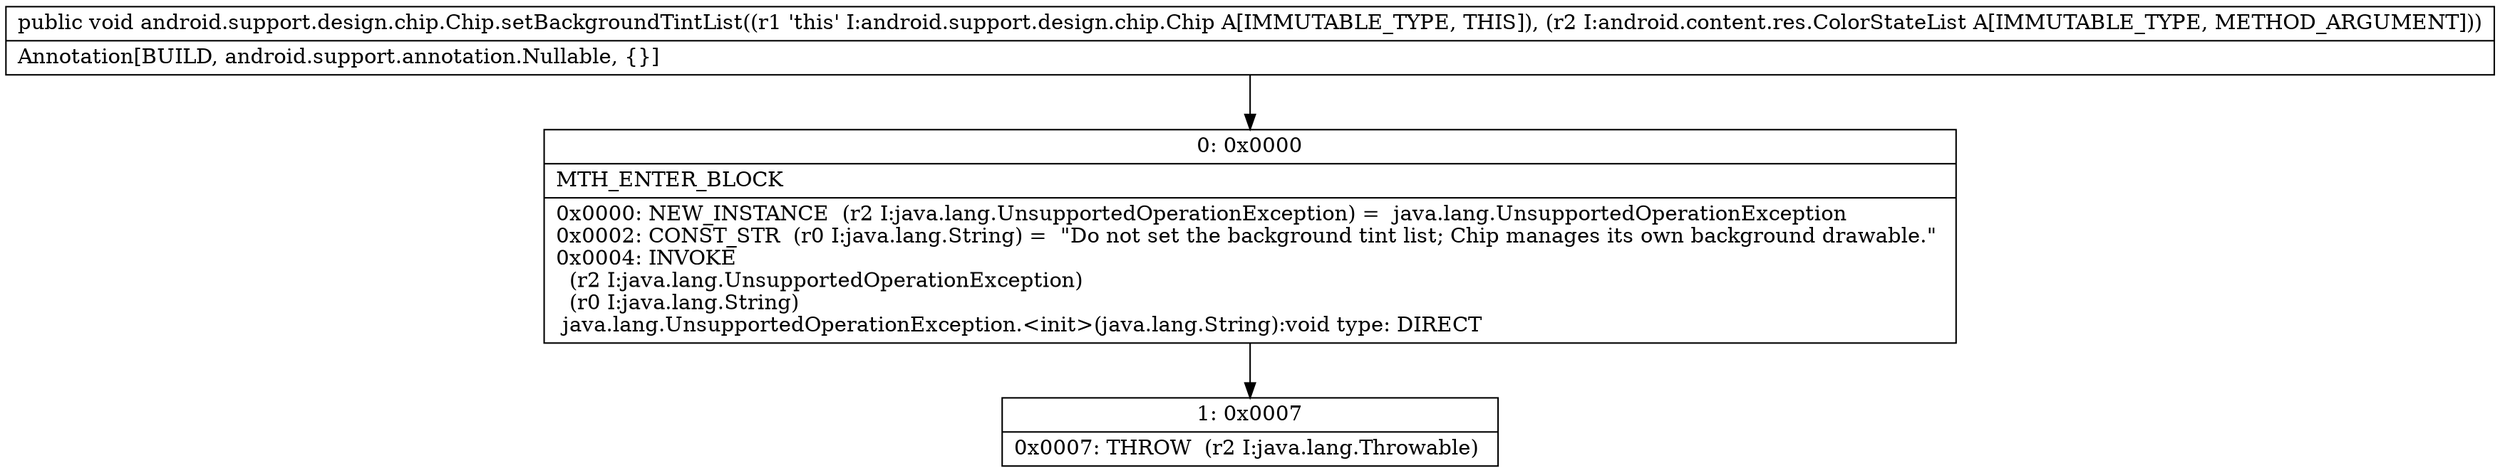 digraph "CFG forandroid.support.design.chip.Chip.setBackgroundTintList(Landroid\/content\/res\/ColorStateList;)V" {
Node_0 [shape=record,label="{0\:\ 0x0000|MTH_ENTER_BLOCK\l|0x0000: NEW_INSTANCE  (r2 I:java.lang.UnsupportedOperationException) =  java.lang.UnsupportedOperationException \l0x0002: CONST_STR  (r0 I:java.lang.String) =  \"Do not set the background tint list; Chip manages its own background drawable.\" \l0x0004: INVOKE  \l  (r2 I:java.lang.UnsupportedOperationException)\l  (r0 I:java.lang.String)\l java.lang.UnsupportedOperationException.\<init\>(java.lang.String):void type: DIRECT \l}"];
Node_1 [shape=record,label="{1\:\ 0x0007|0x0007: THROW  (r2 I:java.lang.Throwable) \l}"];
MethodNode[shape=record,label="{public void android.support.design.chip.Chip.setBackgroundTintList((r1 'this' I:android.support.design.chip.Chip A[IMMUTABLE_TYPE, THIS]), (r2 I:android.content.res.ColorStateList A[IMMUTABLE_TYPE, METHOD_ARGUMENT]))  | Annotation[BUILD, android.support.annotation.Nullable, \{\}]\l}"];
MethodNode -> Node_0;
Node_0 -> Node_1;
}

